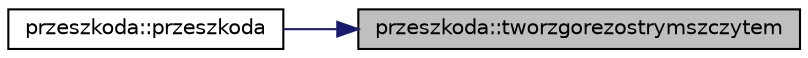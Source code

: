 digraph "przeszkoda::tworzgorezostrymszczytem"
{
 // LATEX_PDF_SIZE
  edge [fontname="Helvetica",fontsize="10",labelfontname="Helvetica",labelfontsize="10"];
  node [fontname="Helvetica",fontsize="10",shape=record];
  rankdir="RL";
  Node1 [label="przeszkoda::tworzgorezostrymszczytem",height=0.2,width=0.4,color="black", fillcolor="grey75", style="filled", fontcolor="black",tooltip="Metoda klasy przeszkoda. | | tworzy gore z ostrym szczytem | | Argumenty: | | nazwaplikuzapisu-nazwa ..."];
  Node1 -> Node2 [dir="back",color="midnightblue",fontsize="10",style="solid",fontname="Helvetica"];
  Node2 [label="przeszkoda::przeszkoda",height=0.2,width=0.4,color="black", fillcolor="white", style="filled",URL="$classprzeszkoda.html#ac7d86da853c80705c4b5b9d9b0968f79",tooltip=" "];
}
